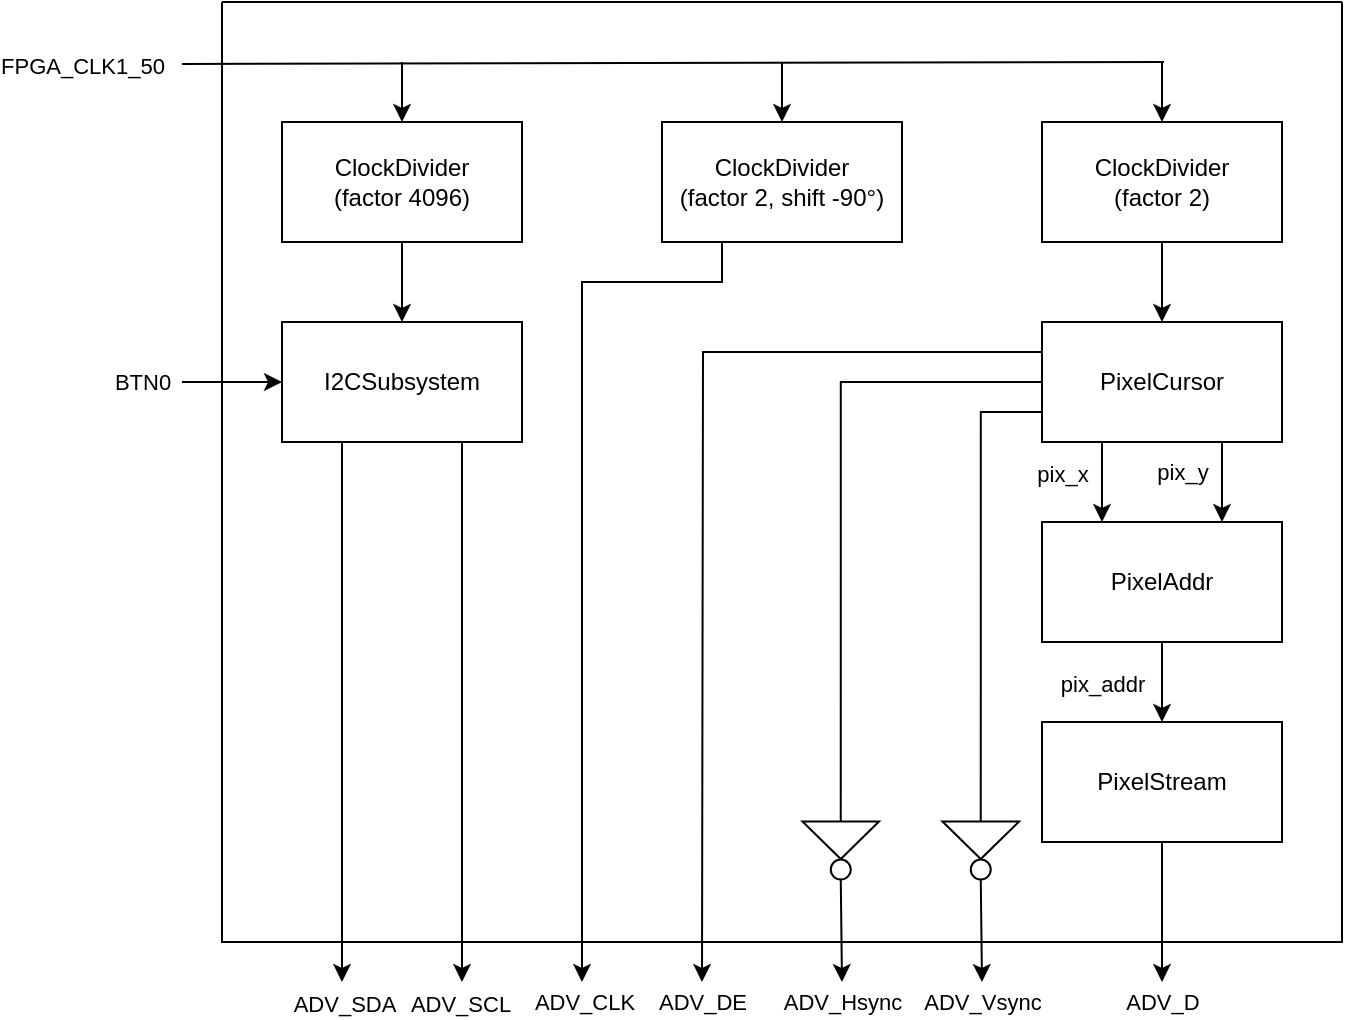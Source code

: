 <mxfile version="18.1.3" type="device"><diagram id="S5x9dtZOe0MR7kx7kXg1" name="Page-1"><mxGraphModel dx="785" dy="519" grid="1" gridSize="10" guides="1" tooltips="1" connect="1" arrows="1" fold="1" page="1" pageScale="1" pageWidth="827" pageHeight="1169" math="0" shadow="0"><root><mxCell id="0"/><mxCell id="1" parent="0"/><mxCell id="Q2pI5hFTOR529PTm9zjG-11" value="" style="swimlane;startSize=0;fillColor=default;" vertex="1" parent="1"><mxGeometry x="170" y="100" width="560" height="470" as="geometry"><mxRectangle x="170" y="90" width="50" height="40" as="alternateBounds"/></mxGeometry></mxCell><mxCell id="Q2pI5hFTOR529PTm9zjG-7" value="&lt;div&gt;ClockDivider&lt;/div&gt;&lt;div&gt;(factor 2, shift -90°)&lt;/div&gt;" style="rounded=0;whiteSpace=wrap;html=1;fillColor=default;" vertex="1" parent="Q2pI5hFTOR529PTm9zjG-11"><mxGeometry x="220" y="60" width="120" height="60" as="geometry"/></mxCell><mxCell id="Q2pI5hFTOR529PTm9zjG-6" value="&lt;div&gt;ClockDivider&lt;/div&gt;&lt;div&gt;(factor 2)&lt;/div&gt;" style="rounded=0;whiteSpace=wrap;html=1;fillColor=default;" vertex="1" parent="Q2pI5hFTOR529PTm9zjG-11"><mxGeometry x="410" y="60" width="120" height="60" as="geometry"/></mxCell><mxCell id="Q2pI5hFTOR529PTm9zjG-2" value="PixelCursor" style="rounded=0;whiteSpace=wrap;html=1;fillColor=default;" vertex="1" parent="Q2pI5hFTOR529PTm9zjG-11"><mxGeometry x="410" y="160" width="120" height="60" as="geometry"/></mxCell><mxCell id="Q2pI5hFTOR529PTm9zjG-3" value="&lt;div&gt;PixelAddr&lt;/div&gt;" style="rounded=0;whiteSpace=wrap;html=1;fillColor=default;" vertex="1" parent="Q2pI5hFTOR529PTm9zjG-11"><mxGeometry x="410" y="260" width="120" height="60" as="geometry"/></mxCell><mxCell id="Q2pI5hFTOR529PTm9zjG-4" value="PixelStream" style="rounded=0;whiteSpace=wrap;html=1;fillColor=default;" vertex="1" parent="Q2pI5hFTOR529PTm9zjG-11"><mxGeometry x="410" y="360" width="120" height="60" as="geometry"/></mxCell><mxCell id="Q2pI5hFTOR529PTm9zjG-8" value="&lt;div&gt;ClockDivider&lt;/div&gt;&lt;div&gt;(factor 4096)&lt;/div&gt;" style="rounded=0;whiteSpace=wrap;html=1;fillColor=default;" vertex="1" parent="Q2pI5hFTOR529PTm9zjG-11"><mxGeometry x="30" y="60" width="120" height="60" as="geometry"/></mxCell><mxCell id="Q2pI5hFTOR529PTm9zjG-9" value="I2CSubsystem" style="rounded=0;whiteSpace=wrap;html=1;fillColor=default;" vertex="1" parent="Q2pI5hFTOR529PTm9zjG-11"><mxGeometry x="30" y="160" width="120" height="60" as="geometry"/></mxCell><mxCell id="Q2pI5hFTOR529PTm9zjG-20" value="" style="endArrow=classic;html=1;rounded=0;jumpStyle=none;exitX=0.5;exitY=1;exitDx=0;exitDy=0;entryX=0.5;entryY=0;entryDx=0;entryDy=0;" edge="1" parent="Q2pI5hFTOR529PTm9zjG-11" source="Q2pI5hFTOR529PTm9zjG-8" target="Q2pI5hFTOR529PTm9zjG-9"><mxGeometry width="50" height="50" relative="1" as="geometry"><mxPoint x="-10" y="330" as="sourcePoint"/><mxPoint x="40" y="280" as="targetPoint"/></mxGeometry></mxCell><mxCell id="Q2pI5hFTOR529PTm9zjG-21" value="" style="endArrow=classic;html=1;rounded=0;jumpStyle=none;" edge="1" parent="Q2pI5hFTOR529PTm9zjG-11" target="Q2pI5hFTOR529PTm9zjG-8"><mxGeometry width="50" height="50" relative="1" as="geometry"><mxPoint x="90" y="30" as="sourcePoint"/><mxPoint x="210" y="290" as="targetPoint"/></mxGeometry></mxCell><mxCell id="Q2pI5hFTOR529PTm9zjG-22" value="" style="endArrow=classic;html=1;rounded=0;jumpStyle=none;" edge="1" parent="Q2pI5hFTOR529PTm9zjG-11"><mxGeometry width="50" height="50" relative="1" as="geometry"><mxPoint x="280" y="30" as="sourcePoint"/><mxPoint x="280" y="60" as="targetPoint"/></mxGeometry></mxCell><mxCell id="Q2pI5hFTOR529PTm9zjG-23" value="" style="endArrow=classic;html=1;rounded=0;jumpStyle=none;entryX=0.5;entryY=0;entryDx=0;entryDy=0;" edge="1" parent="Q2pI5hFTOR529PTm9zjG-11" target="Q2pI5hFTOR529PTm9zjG-6"><mxGeometry width="50" height="50" relative="1" as="geometry"><mxPoint x="470" y="30" as="sourcePoint"/><mxPoint x="410" y="180" as="targetPoint"/></mxGeometry></mxCell><mxCell id="Q2pI5hFTOR529PTm9zjG-30" value="" style="endArrow=classic;html=1;rounded=0;jumpStyle=none;exitX=0.5;exitY=1;exitDx=0;exitDy=0;entryX=0.5;entryY=0;entryDx=0;entryDy=0;" edge="1" parent="Q2pI5hFTOR529PTm9zjG-11" source="Q2pI5hFTOR529PTm9zjG-6" target="Q2pI5hFTOR529PTm9zjG-2"><mxGeometry width="50" height="50" relative="1" as="geometry"><mxPoint x="320" y="250" as="sourcePoint"/><mxPoint x="370" y="200" as="targetPoint"/></mxGeometry></mxCell><mxCell id="Q2pI5hFTOR529PTm9zjG-33" value="" style="endArrow=classic;html=1;rounded=0;jumpStyle=none;exitX=0.25;exitY=1;exitDx=0;exitDy=0;entryX=0.25;entryY=0;entryDx=0;entryDy=0;" edge="1" parent="Q2pI5hFTOR529PTm9zjG-11" source="Q2pI5hFTOR529PTm9zjG-2" target="Q2pI5hFTOR529PTm9zjG-3"><mxGeometry width="50" height="50" relative="1" as="geometry"><mxPoint x="250" y="310" as="sourcePoint"/><mxPoint x="300" y="260" as="targetPoint"/></mxGeometry></mxCell><mxCell id="Q2pI5hFTOR529PTm9zjG-35" value="pix_x" style="edgeLabel;html=1;align=center;verticalAlign=middle;resizable=0;points=[];" vertex="1" connectable="0" parent="Q2pI5hFTOR529PTm9zjG-33"><mxGeometry x="0.27" y="-1" relative="1" as="geometry"><mxPoint x="-19" y="-10" as="offset"/></mxGeometry></mxCell><mxCell id="Q2pI5hFTOR529PTm9zjG-34" value="" style="endArrow=classic;html=1;rounded=0;jumpStyle=none;exitX=0.75;exitY=1;exitDx=0;exitDy=0;entryX=0.75;entryY=0;entryDx=0;entryDy=0;" edge="1" parent="Q2pI5hFTOR529PTm9zjG-11" source="Q2pI5hFTOR529PTm9zjG-2" target="Q2pI5hFTOR529PTm9zjG-3"><mxGeometry width="50" height="50" relative="1" as="geometry"><mxPoint x="290" y="340" as="sourcePoint"/><mxPoint x="340" y="290" as="targetPoint"/></mxGeometry></mxCell><mxCell id="Q2pI5hFTOR529PTm9zjG-37" value="pix_y" style="edgeLabel;html=1;align=center;verticalAlign=middle;resizable=0;points=[];" vertex="1" connectable="0" parent="Q2pI5hFTOR529PTm9zjG-34"><mxGeometry x="-0.543" relative="1" as="geometry"><mxPoint x="-20" y="6" as="offset"/></mxGeometry></mxCell><mxCell id="Q2pI5hFTOR529PTm9zjG-39" value="" style="endArrow=classic;html=1;rounded=0;jumpStyle=none;exitX=0.5;exitY=1;exitDx=0;exitDy=0;entryX=0.5;entryY=0;entryDx=0;entryDy=0;" edge="1" parent="Q2pI5hFTOR529PTm9zjG-11" source="Q2pI5hFTOR529PTm9zjG-3" target="Q2pI5hFTOR529PTm9zjG-4"><mxGeometry width="50" height="50" relative="1" as="geometry"><mxPoint x="270" y="370" as="sourcePoint"/><mxPoint x="320" y="320" as="targetPoint"/></mxGeometry></mxCell><mxCell id="Q2pI5hFTOR529PTm9zjG-40" value="pix_addr" style="edgeLabel;html=1;align=center;verticalAlign=middle;resizable=0;points=[];" vertex="1" connectable="0" parent="Q2pI5hFTOR529PTm9zjG-39"><mxGeometry x="-0.486" y="1" relative="1" as="geometry"><mxPoint x="-31" y="10" as="offset"/></mxGeometry></mxCell><mxCell id="Q2pI5hFTOR529PTm9zjG-43" value="" style="triangle;whiteSpace=wrap;html=1;fillColor=default;rotation=90;" vertex="1" parent="Q2pI5hFTOR529PTm9zjG-11"><mxGeometry x="370" y="400" width="18.75" height="38.28" as="geometry"/></mxCell><mxCell id="Q2pI5hFTOR529PTm9zjG-45" value="" style="ellipse;whiteSpace=wrap;html=1;aspect=fixed;fillColor=default;" vertex="1" parent="Q2pI5hFTOR529PTm9zjG-11"><mxGeometry x="374.38" y="428.76" width="10" height="10" as="geometry"/></mxCell><mxCell id="Q2pI5hFTOR529PTm9zjG-46" value="" style="triangle;whiteSpace=wrap;html=1;fillColor=default;rotation=90;" vertex="1" parent="Q2pI5hFTOR529PTm9zjG-11"><mxGeometry x="300" y="400" width="18.75" height="38.28" as="geometry"/></mxCell><mxCell id="Q2pI5hFTOR529PTm9zjG-47" value="" style="ellipse;whiteSpace=wrap;html=1;aspect=fixed;fillColor=default;" vertex="1" parent="Q2pI5hFTOR529PTm9zjG-11"><mxGeometry x="304.38" y="428.76" width="10" height="10" as="geometry"/></mxCell><mxCell id="Q2pI5hFTOR529PTm9zjG-48" value="" style="endArrow=none;html=1;rounded=0;jumpStyle=none;exitX=0;exitY=0.75;exitDx=0;exitDy=0;entryX=0;entryY=0.5;entryDx=0;entryDy=0;edgeStyle=orthogonalEdgeStyle;endFill=0;" edge="1" parent="Q2pI5hFTOR529PTm9zjG-11" source="Q2pI5hFTOR529PTm9zjG-2" target="Q2pI5hFTOR529PTm9zjG-43"><mxGeometry width="50" height="50" relative="1" as="geometry"><mxPoint x="194" y="320" as="sourcePoint"/><mxPoint x="244" y="270" as="targetPoint"/></mxGeometry></mxCell><mxCell id="Q2pI5hFTOR529PTm9zjG-49" value="" style="endArrow=none;html=1;rounded=0;jumpStyle=none;exitX=0;exitY=0.5;exitDx=0;exitDy=0;entryX=0;entryY=0.5;entryDx=0;entryDy=0;edgeStyle=orthogonalEdgeStyle;endFill=0;" edge="1" parent="Q2pI5hFTOR529PTm9zjG-11" source="Q2pI5hFTOR529PTm9zjG-2" target="Q2pI5hFTOR529PTm9zjG-46"><mxGeometry width="50" height="50" relative="1" as="geometry"><mxPoint x="270" y="300" as="sourcePoint"/><mxPoint x="320" y="250" as="targetPoint"/></mxGeometry></mxCell><mxCell id="Q2pI5hFTOR529PTm9zjG-13" value="" style="endArrow=none;html=1;rounded=0;jumpStyle=none;" edge="1" parent="1"><mxGeometry width="50" height="50" relative="1" as="geometry"><mxPoint x="150" y="131" as="sourcePoint"/><mxPoint x="641" y="130" as="targetPoint"/></mxGeometry></mxCell><mxCell id="Q2pI5hFTOR529PTm9zjG-14" value="FPGA_CLK1_50" style="edgeLabel;html=1;align=center;verticalAlign=middle;resizable=0;points=[];" vertex="1" connectable="0" parent="Q2pI5hFTOR529PTm9zjG-13"><mxGeometry x="-0.906" y="-3" relative="1" as="geometry"><mxPoint x="-73" y="-2" as="offset"/></mxGeometry></mxCell><mxCell id="Q2pI5hFTOR529PTm9zjG-24" value="" style="endArrow=classic;html=1;rounded=0;jumpStyle=none;exitX=0.25;exitY=1;exitDx=0;exitDy=0;" edge="1" parent="1" source="Q2pI5hFTOR529PTm9zjG-9"><mxGeometry width="50" height="50" relative="1" as="geometry"><mxPoint x="180" y="660" as="sourcePoint"/><mxPoint x="230" y="590" as="targetPoint"/></mxGeometry></mxCell><mxCell id="Q2pI5hFTOR529PTm9zjG-26" value="&lt;div&gt;ADV_SDA&lt;/div&gt;" style="edgeLabel;html=1;align=center;verticalAlign=middle;resizable=0;points=[];" vertex="1" connectable="0" parent="Q2pI5hFTOR529PTm9zjG-24"><mxGeometry x="0.871" y="1" relative="1" as="geometry"><mxPoint y="28" as="offset"/></mxGeometry></mxCell><mxCell id="Q2pI5hFTOR529PTm9zjG-25" value="" style="endArrow=classic;html=1;rounded=0;jumpStyle=none;exitX=0.75;exitY=1;exitDx=0;exitDy=0;" edge="1" parent="1" source="Q2pI5hFTOR529PTm9zjG-9"><mxGeometry width="50" height="50" relative="1" as="geometry"><mxPoint x="270" y="680" as="sourcePoint"/><mxPoint x="290" y="590" as="targetPoint"/></mxGeometry></mxCell><mxCell id="Q2pI5hFTOR529PTm9zjG-27" value="ADV_SCL" style="edgeLabel;html=1;align=center;verticalAlign=middle;resizable=0;points=[];" vertex="1" connectable="0" parent="Q2pI5hFTOR529PTm9zjG-25"><mxGeometry x="0.85" y="-1" relative="1" as="geometry"><mxPoint y="31" as="offset"/></mxGeometry></mxCell><mxCell id="Q2pI5hFTOR529PTm9zjG-28" value="" style="endArrow=classic;html=1;rounded=0;jumpStyle=none;entryX=0;entryY=0.5;entryDx=0;entryDy=0;" edge="1" parent="1" target="Q2pI5hFTOR529PTm9zjG-9"><mxGeometry width="50" height="50" relative="1" as="geometry"><mxPoint x="150" y="290" as="sourcePoint"/><mxPoint x="110" y="260" as="targetPoint"/></mxGeometry></mxCell><mxCell id="Q2pI5hFTOR529PTm9zjG-29" value="BTN0" style="edgeLabel;html=1;align=center;verticalAlign=middle;resizable=0;points=[];" vertex="1" connectable="0" parent="Q2pI5hFTOR529PTm9zjG-28"><mxGeometry x="-0.48" y="-5" relative="1" as="geometry"><mxPoint x="-33" y="-5" as="offset"/></mxGeometry></mxCell><mxCell id="Q2pI5hFTOR529PTm9zjG-41" value="" style="endArrow=classic;html=1;rounded=0;jumpStyle=none;exitX=0.5;exitY=1;exitDx=0;exitDy=0;" edge="1" parent="1" source="Q2pI5hFTOR529PTm9zjG-4"><mxGeometry width="50" height="50" relative="1" as="geometry"><mxPoint x="600" y="620" as="sourcePoint"/><mxPoint x="640" y="590" as="targetPoint"/></mxGeometry></mxCell><mxCell id="Q2pI5hFTOR529PTm9zjG-42" value="ADV_D" style="edgeLabel;html=1;align=center;verticalAlign=middle;resizable=0;points=[];" vertex="1" connectable="0" parent="Q2pI5hFTOR529PTm9zjG-41"><mxGeometry x="0.512" y="-2" relative="1" as="geometry"><mxPoint x="2" y="27" as="offset"/></mxGeometry></mxCell><mxCell id="Q2pI5hFTOR529PTm9zjG-50" value="" style="endArrow=classic;html=1;rounded=0;jumpStyle=none;exitX=0;exitY=0.25;exitDx=0;exitDy=0;edgeStyle=orthogonalEdgeStyle;" edge="1" parent="1" source="Q2pI5hFTOR529PTm9zjG-2"><mxGeometry width="50" height="50" relative="1" as="geometry"><mxPoint x="364" y="635" as="sourcePoint"/><mxPoint x="410" y="590" as="targetPoint"/></mxGeometry></mxCell><mxCell id="Q2pI5hFTOR529PTm9zjG-51" value="ADV_DE" style="edgeLabel;html=1;align=center;verticalAlign=middle;resizable=0;points=[];" vertex="1" connectable="0" parent="Q2pI5hFTOR529PTm9zjG-50"><mxGeometry x="0.932" y="2" relative="1" as="geometry"><mxPoint x="-2" y="26" as="offset"/></mxGeometry></mxCell><mxCell id="Q2pI5hFTOR529PTm9zjG-52" value="" style="endArrow=classic;html=1;rounded=0;jumpStyle=none;exitX=0.5;exitY=1;exitDx=0;exitDy=0;" edge="1" parent="1" source="Q2pI5hFTOR529PTm9zjG-47"><mxGeometry width="50" height="50" relative="1" as="geometry"><mxPoint x="470" y="630" as="sourcePoint"/><mxPoint x="480" y="590" as="targetPoint"/></mxGeometry></mxCell><mxCell id="Q2pI5hFTOR529PTm9zjG-54" value="ADV_Hsync" style="edgeLabel;html=1;align=center;verticalAlign=middle;resizable=0;points=[];" vertex="1" connectable="0" parent="Q2pI5hFTOR529PTm9zjG-52"><mxGeometry x="0.508" relative="1" as="geometry"><mxPoint y="22" as="offset"/></mxGeometry></mxCell><mxCell id="Q2pI5hFTOR529PTm9zjG-53" value="" style="endArrow=classic;html=1;rounded=0;jumpStyle=none;exitX=0.5;exitY=1;exitDx=0;exitDy=0;" edge="1" parent="1" source="Q2pI5hFTOR529PTm9zjG-45"><mxGeometry width="50" height="50" relative="1" as="geometry"><mxPoint x="510" y="630" as="sourcePoint"/><mxPoint x="550" y="590" as="targetPoint"/></mxGeometry></mxCell><mxCell id="Q2pI5hFTOR529PTm9zjG-55" value="ADV_Vsync" style="edgeLabel;html=1;align=center;verticalAlign=middle;resizable=0;points=[];" vertex="1" connectable="0" parent="Q2pI5hFTOR529PTm9zjG-53"><mxGeometry x="0.492" y="-2" relative="1" as="geometry"><mxPoint x="2" y="23" as="offset"/></mxGeometry></mxCell><mxCell id="Q2pI5hFTOR529PTm9zjG-57" value="" style="endArrow=classic;html=1;rounded=0;jumpStyle=none;exitX=0.25;exitY=1;exitDx=0;exitDy=0;edgeStyle=orthogonalEdgeStyle;" edge="1" parent="1" source="Q2pI5hFTOR529PTm9zjG-7"><mxGeometry width="50" height="50" relative="1" as="geometry"><mxPoint x="340" y="660" as="sourcePoint"/><mxPoint x="350" y="590" as="targetPoint"/><Array as="points"><mxPoint x="420" y="240"/><mxPoint x="350" y="240"/></Array></mxGeometry></mxCell><mxCell id="Q2pI5hFTOR529PTm9zjG-58" value="ADV_CLK" style="edgeLabel;html=1;align=center;verticalAlign=middle;resizable=0;points=[];" vertex="1" connectable="0" parent="Q2pI5hFTOR529PTm9zjG-57"><mxGeometry x="0.932" y="1" relative="1" as="geometry"><mxPoint y="25" as="offset"/></mxGeometry></mxCell></root></mxGraphModel></diagram></mxfile>